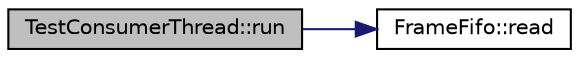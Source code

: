 digraph "TestConsumerThread::run"
{
  edge [fontname="Helvetica",fontsize="10",labelfontname="Helvetica",labelfontsize="10"];
  node [fontname="Helvetica",fontsize="10",shape=record];
  rankdir="LR";
  Node0 [label="TestConsumerThread::run",height=0.2,width=0.4,color="black", fillcolor="grey75", style="filled", fontcolor="black"];
  Node0 -> Node1 [color="midnightblue",fontsize="10",style="solid",fontname="Helvetica"];
  Node1 [label="FrameFifo::read",height=0.2,width=0.4,color="black", fillcolor="white", style="filled",URL="$classFrameFifo.html#aae984545cb5d40a1d0fe8b8e369d9c64",tooltip="Pop a frame from the end of the fifo and return the frame to the reservoir stack. ..."];
}
